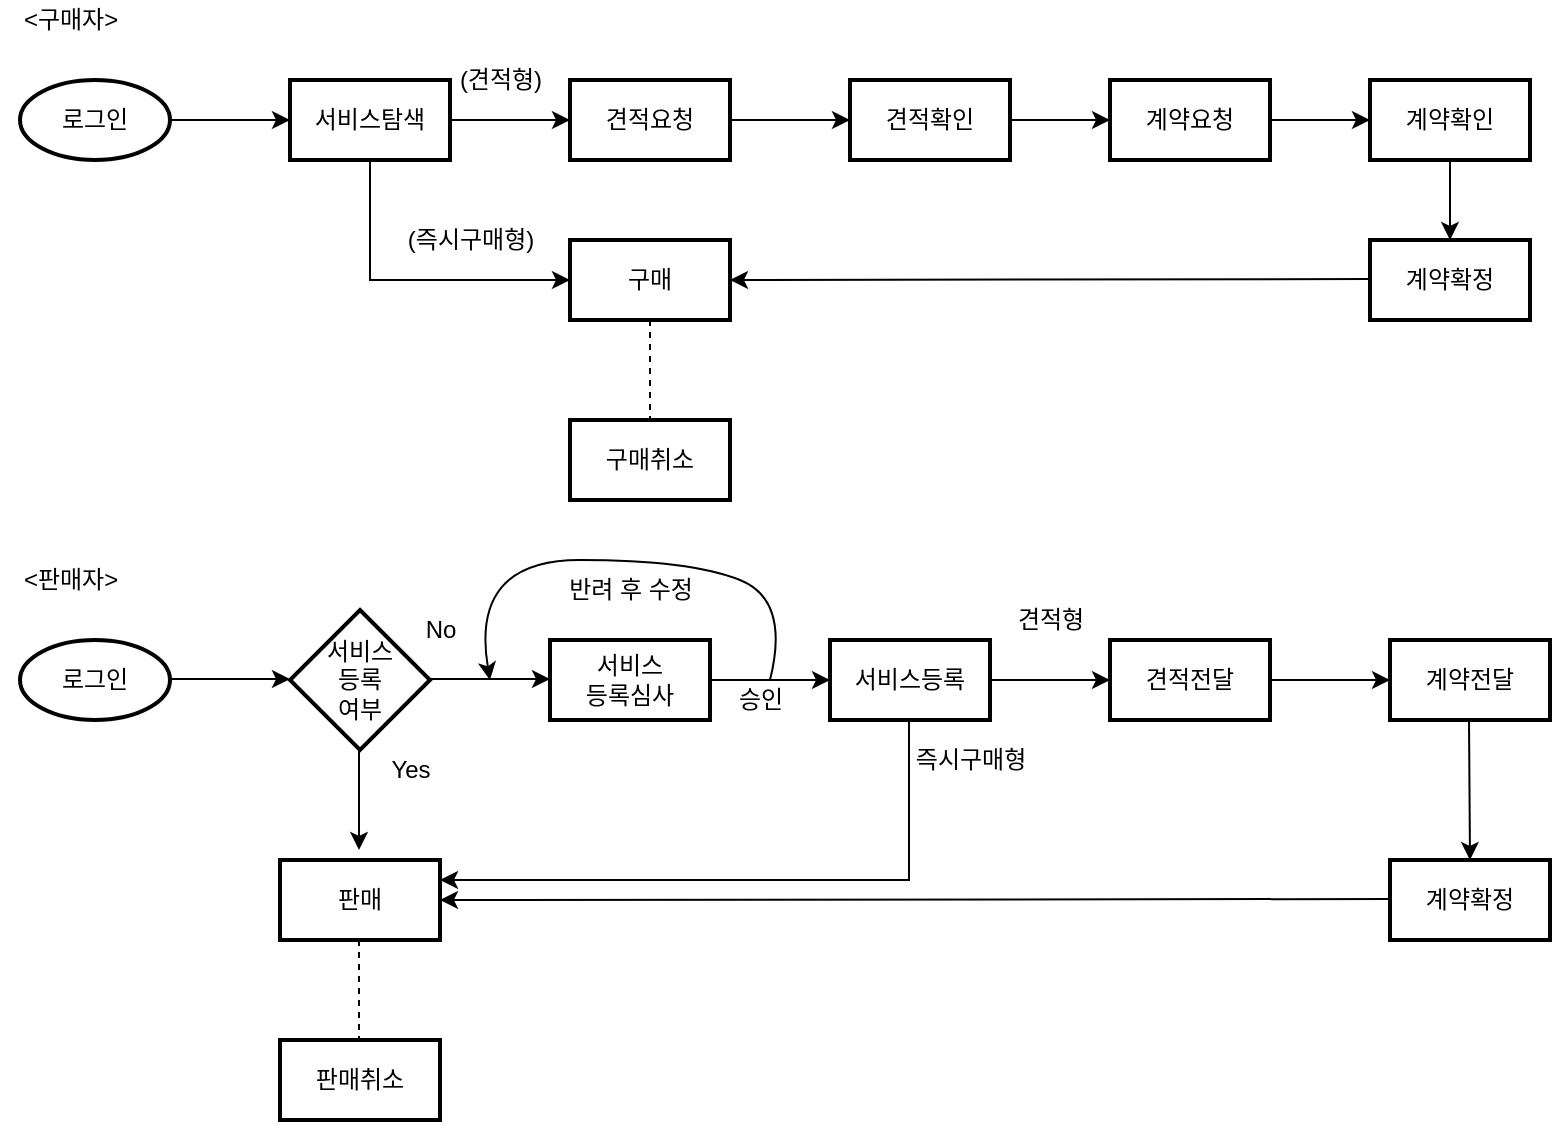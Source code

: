 <mxfile version="14.9.6" type="github">
  <diagram id="M5aYpJr7jo9P90h-YWN0" name="Page-1">
    <mxGraphModel dx="1038" dy="588" grid="1" gridSize="10" guides="1" tooltips="1" connect="1" arrows="1" fold="1" page="1" pageScale="1" pageWidth="827" pageHeight="1169" math="0" shadow="0">
      <root>
        <mxCell id="0" />
        <mxCell id="1" parent="0" />
        <mxCell id="rSPQiEW2BWppoo7q48J1-1" value="&amp;lt;구매자&amp;gt;" style="text;html=1;resizable=0;autosize=1;align=center;verticalAlign=middle;points=[];fillColor=none;strokeColor=none;rounded=0;" vertex="1" parent="1">
          <mxGeometry x="5" y="20" width="70" height="20" as="geometry" />
        </mxCell>
        <mxCell id="rSPQiEW2BWppoo7q48J1-2" value="&amp;lt;판매자&amp;gt;" style="text;html=1;resizable=0;autosize=1;align=center;verticalAlign=middle;points=[];fillColor=none;strokeColor=none;rounded=0;" vertex="1" parent="1">
          <mxGeometry x="5" y="300" width="70" height="20" as="geometry" />
        </mxCell>
        <mxCell id="rSPQiEW2BWppoo7q48J1-5" value="" style="edgeStyle=orthogonalEdgeStyle;rounded=0;orthogonalLoop=1;jettySize=auto;html=1;" edge="1" parent="1" source="rSPQiEW2BWppoo7q48J1-3" target="rSPQiEW2BWppoo7q48J1-4">
          <mxGeometry relative="1" as="geometry" />
        </mxCell>
        <mxCell id="rSPQiEW2BWppoo7q48J1-3" value="로그인" style="strokeWidth=2;html=1;shape=mxgraph.flowchart.start_1;whiteSpace=wrap;" vertex="1" parent="1">
          <mxGeometry x="15" y="60" width="75" height="40" as="geometry" />
        </mxCell>
        <mxCell id="rSPQiEW2BWppoo7q48J1-9" value="" style="edgeStyle=orthogonalEdgeStyle;rounded=0;orthogonalLoop=1;jettySize=auto;html=1;" edge="1" parent="1" source="rSPQiEW2BWppoo7q48J1-4">
          <mxGeometry relative="1" as="geometry">
            <mxPoint x="290" y="80" as="targetPoint" />
          </mxGeometry>
        </mxCell>
        <mxCell id="rSPQiEW2BWppoo7q48J1-11" value="" style="edgeStyle=orthogonalEdgeStyle;rounded=0;orthogonalLoop=1;jettySize=auto;html=1;entryX=0;entryY=0.5;entryDx=0;entryDy=0;" edge="1" parent="1" source="rSPQiEW2BWppoo7q48J1-4" target="rSPQiEW2BWppoo7q48J1-12">
          <mxGeometry relative="1" as="geometry">
            <mxPoint x="280" y="160" as="targetPoint" />
            <Array as="points">
              <mxPoint x="190" y="160" />
            </Array>
          </mxGeometry>
        </mxCell>
        <mxCell id="rSPQiEW2BWppoo7q48J1-4" value="서비스탐색" style="whiteSpace=wrap;html=1;strokeWidth=2;" vertex="1" parent="1">
          <mxGeometry x="150" y="60" width="80" height="40" as="geometry" />
        </mxCell>
        <mxCell id="rSPQiEW2BWppoo7q48J1-14" value="" style="edgeStyle=orthogonalEdgeStyle;rounded=0;orthogonalLoop=1;jettySize=auto;html=1;" edge="1" parent="1" source="rSPQiEW2BWppoo7q48J1-8">
          <mxGeometry relative="1" as="geometry">
            <mxPoint x="430" y="80" as="targetPoint" />
          </mxGeometry>
        </mxCell>
        <mxCell id="rSPQiEW2BWppoo7q48J1-8" value="견적요청" style="whiteSpace=wrap;html=1;strokeWidth=2;" vertex="1" parent="1">
          <mxGeometry x="290" y="60" width="80" height="40" as="geometry" />
        </mxCell>
        <mxCell id="rSPQiEW2BWppoo7q48J1-12" value="구매" style="whiteSpace=wrap;html=1;strokeWidth=2;" vertex="1" parent="1">
          <mxGeometry x="290" y="140" width="80" height="40" as="geometry" />
        </mxCell>
        <mxCell id="rSPQiEW2BWppoo7q48J1-16" value="" style="edgeStyle=orthogonalEdgeStyle;rounded=0;orthogonalLoop=1;jettySize=auto;html=1;" edge="1" parent="1" source="rSPQiEW2BWppoo7q48J1-13" target="rSPQiEW2BWppoo7q48J1-15">
          <mxGeometry relative="1" as="geometry" />
        </mxCell>
        <mxCell id="rSPQiEW2BWppoo7q48J1-13" value="견적확인" style="whiteSpace=wrap;html=1;strokeWidth=2;" vertex="1" parent="1">
          <mxGeometry x="430" y="60" width="80" height="40" as="geometry" />
        </mxCell>
        <mxCell id="rSPQiEW2BWppoo7q48J1-18" value="" style="edgeStyle=orthogonalEdgeStyle;rounded=0;orthogonalLoop=1;jettySize=auto;html=1;" edge="1" parent="1" source="rSPQiEW2BWppoo7q48J1-15" target="rSPQiEW2BWppoo7q48J1-17">
          <mxGeometry relative="1" as="geometry" />
        </mxCell>
        <mxCell id="rSPQiEW2BWppoo7q48J1-15" value="계약요청" style="whiteSpace=wrap;html=1;strokeWidth=2;" vertex="1" parent="1">
          <mxGeometry x="560" y="60" width="80" height="40" as="geometry" />
        </mxCell>
        <mxCell id="rSPQiEW2BWppoo7q48J1-22" value="" style="edgeStyle=orthogonalEdgeStyle;rounded=0;orthogonalLoop=1;jettySize=auto;html=1;" edge="1" parent="1" source="rSPQiEW2BWppoo7q48J1-17" target="rSPQiEW2BWppoo7q48J1-21">
          <mxGeometry relative="1" as="geometry" />
        </mxCell>
        <mxCell id="rSPQiEW2BWppoo7q48J1-17" value="계약확인" style="whiteSpace=wrap;html=1;strokeWidth=2;" vertex="1" parent="1">
          <mxGeometry x="690" y="60" width="80" height="40" as="geometry" />
        </mxCell>
        <mxCell id="rSPQiEW2BWppoo7q48J1-19" value="(견적형)" style="text;html=1;resizable=0;autosize=1;align=center;verticalAlign=middle;points=[];fillColor=none;strokeColor=none;rounded=0;" vertex="1" parent="1">
          <mxGeometry x="225" y="50" width="60" height="20" as="geometry" />
        </mxCell>
        <mxCell id="rSPQiEW2BWppoo7q48J1-20" value="(즉시구매형)" style="text;html=1;resizable=0;autosize=1;align=center;verticalAlign=middle;points=[];fillColor=none;strokeColor=none;rounded=0;" vertex="1" parent="1">
          <mxGeometry x="200" y="130" width="80" height="20" as="geometry" />
        </mxCell>
        <mxCell id="rSPQiEW2BWppoo7q48J1-21" value="계약확정" style="whiteSpace=wrap;html=1;strokeWidth=2;" vertex="1" parent="1">
          <mxGeometry x="690" y="140" width="80" height="40" as="geometry" />
        </mxCell>
        <mxCell id="rSPQiEW2BWppoo7q48J1-23" value="" style="edgeStyle=orthogonalEdgeStyle;rounded=0;orthogonalLoop=1;jettySize=auto;html=1;entryX=1;entryY=0.5;entryDx=0;entryDy=0;" edge="1" parent="1" target="rSPQiEW2BWppoo7q48J1-12">
          <mxGeometry relative="1" as="geometry">
            <mxPoint x="690" y="159.5" as="sourcePoint" />
            <mxPoint x="380" y="150" as="targetPoint" />
            <Array as="points" />
          </mxGeometry>
        </mxCell>
        <mxCell id="rSPQiEW2BWppoo7q48J1-24" value="" style="endArrow=none;dashed=1;html=1;entryX=0.5;entryY=0;entryDx=0;entryDy=0;" edge="1" parent="1" target="rSPQiEW2BWppoo7q48J1-25">
          <mxGeometry width="50" height="50" relative="1" as="geometry">
            <mxPoint x="330" y="180" as="sourcePoint" />
            <mxPoint x="330" y="230" as="targetPoint" />
          </mxGeometry>
        </mxCell>
        <mxCell id="rSPQiEW2BWppoo7q48J1-25" value="구매취소" style="whiteSpace=wrap;html=1;strokeWidth=2;" vertex="1" parent="1">
          <mxGeometry x="290" y="230" width="80" height="40" as="geometry" />
        </mxCell>
        <mxCell id="rSPQiEW2BWppoo7q48J1-26" value="로그인" style="strokeWidth=2;html=1;shape=mxgraph.flowchart.start_1;whiteSpace=wrap;" vertex="1" parent="1">
          <mxGeometry x="15" y="340" width="75" height="40" as="geometry" />
        </mxCell>
        <mxCell id="rSPQiEW2BWppoo7q48J1-30" value="" style="edgeStyle=orthogonalEdgeStyle;rounded=0;orthogonalLoop=1;jettySize=auto;html=1;" edge="1" parent="1">
          <mxGeometry relative="1" as="geometry">
            <mxPoint x="90" y="359.5" as="sourcePoint" />
            <mxPoint x="150" y="359.5" as="targetPoint" />
          </mxGeometry>
        </mxCell>
        <mxCell id="rSPQiEW2BWppoo7q48J1-31" value="서비스&lt;br&gt;등록&lt;br&gt;여부" style="strokeWidth=2;html=1;shape=mxgraph.flowchart.decision;whiteSpace=wrap;" vertex="1" parent="1">
          <mxGeometry x="150" y="325" width="70" height="70" as="geometry" />
        </mxCell>
        <mxCell id="rSPQiEW2BWppoo7q48J1-32" value="판매" style="whiteSpace=wrap;html=1;strokeWidth=2;" vertex="1" parent="1">
          <mxGeometry x="145" y="450" width="80" height="40" as="geometry" />
        </mxCell>
        <mxCell id="rSPQiEW2BWppoo7q48J1-35" value="" style="edgeStyle=orthogonalEdgeStyle;rounded=0;orthogonalLoop=1;jettySize=auto;html=1;" edge="1" parent="1">
          <mxGeometry relative="1" as="geometry">
            <mxPoint x="184.5" y="395" as="sourcePoint" />
            <mxPoint x="184.5" y="445" as="targetPoint" />
            <Array as="points">
              <mxPoint x="184.5" y="415" />
              <mxPoint x="184.5" y="415" />
            </Array>
          </mxGeometry>
        </mxCell>
        <mxCell id="rSPQiEW2BWppoo7q48J1-36" value="" style="endArrow=none;dashed=1;html=1;entryX=0.5;entryY=0;entryDx=0;entryDy=0;" edge="1" parent="1">
          <mxGeometry width="50" height="50" relative="1" as="geometry">
            <mxPoint x="184.5" y="490" as="sourcePoint" />
            <mxPoint x="184.5" y="540" as="targetPoint" />
          </mxGeometry>
        </mxCell>
        <mxCell id="rSPQiEW2BWppoo7q48J1-37" value="판매취소" style="whiteSpace=wrap;html=1;strokeWidth=2;" vertex="1" parent="1">
          <mxGeometry x="145" y="540" width="80" height="40" as="geometry" />
        </mxCell>
        <mxCell id="rSPQiEW2BWppoo7q48J1-38" value="Yes" style="text;html=1;resizable=0;autosize=1;align=center;verticalAlign=middle;points=[];fillColor=none;strokeColor=none;rounded=0;" vertex="1" parent="1">
          <mxGeometry x="195" y="395" width="30" height="20" as="geometry" />
        </mxCell>
        <mxCell id="rSPQiEW2BWppoo7q48J1-39" value="No" style="text;html=1;resizable=0;autosize=1;align=center;verticalAlign=middle;points=[];fillColor=none;strokeColor=none;rounded=0;" vertex="1" parent="1">
          <mxGeometry x="210" y="325" width="30" height="20" as="geometry" />
        </mxCell>
        <mxCell id="rSPQiEW2BWppoo7q48J1-40" value="" style="edgeStyle=orthogonalEdgeStyle;rounded=0;orthogonalLoop=1;jettySize=auto;html=1;" edge="1" parent="1">
          <mxGeometry relative="1" as="geometry">
            <mxPoint x="220" y="359.5" as="sourcePoint" />
            <mxPoint x="280" y="359.5" as="targetPoint" />
          </mxGeometry>
        </mxCell>
        <mxCell id="rSPQiEW2BWppoo7q48J1-43" value="" style="edgeStyle=orthogonalEdgeStyle;rounded=0;orthogonalLoop=1;jettySize=auto;html=1;" edge="1" parent="1" source="rSPQiEW2BWppoo7q48J1-41" target="rSPQiEW2BWppoo7q48J1-42">
          <mxGeometry relative="1" as="geometry" />
        </mxCell>
        <mxCell id="rSPQiEW2BWppoo7q48J1-41" value="서비스&lt;br&gt;등록심사" style="whiteSpace=wrap;html=1;strokeWidth=2;" vertex="1" parent="1">
          <mxGeometry x="280" y="340" width="80" height="40" as="geometry" />
        </mxCell>
        <mxCell id="rSPQiEW2BWppoo7q48J1-42" value="서비스등록" style="whiteSpace=wrap;html=1;strokeWidth=2;" vertex="1" parent="1">
          <mxGeometry x="420" y="340" width="80" height="40" as="geometry" />
        </mxCell>
        <mxCell id="rSPQiEW2BWppoo7q48J1-44" value="" style="curved=1;endArrow=classic;html=1;" edge="1" parent="1">
          <mxGeometry width="50" height="50" relative="1" as="geometry">
            <mxPoint x="390" y="360" as="sourcePoint" />
            <mxPoint x="250" y="360" as="targetPoint" />
            <Array as="points">
              <mxPoint x="400" y="320" />
              <mxPoint x="350" y="300" />
              <mxPoint x="240" y="300" />
            </Array>
          </mxGeometry>
        </mxCell>
        <mxCell id="rSPQiEW2BWppoo7q48J1-45" value="승인" style="text;html=1;resizable=0;autosize=1;align=center;verticalAlign=middle;points=[];fillColor=none;strokeColor=none;rounded=0;" vertex="1" parent="1">
          <mxGeometry x="365" y="360" width="40" height="20" as="geometry" />
        </mxCell>
        <mxCell id="rSPQiEW2BWppoo7q48J1-46" value="반려 후 수정" style="text;html=1;resizable=0;autosize=1;align=center;verticalAlign=middle;points=[];fillColor=none;strokeColor=none;rounded=0;" vertex="1" parent="1">
          <mxGeometry x="280" y="305" width="80" height="20" as="geometry" />
        </mxCell>
        <mxCell id="rSPQiEW2BWppoo7q48J1-47" value="" style="edgeStyle=orthogonalEdgeStyle;rounded=0;orthogonalLoop=1;jettySize=auto;html=1;" edge="1" parent="1">
          <mxGeometry relative="1" as="geometry">
            <mxPoint x="500" y="360" as="sourcePoint" />
            <mxPoint x="560" y="360" as="targetPoint" />
          </mxGeometry>
        </mxCell>
        <mxCell id="rSPQiEW2BWppoo7q48J1-48" value="견적전달" style="whiteSpace=wrap;html=1;strokeWidth=2;" vertex="1" parent="1">
          <mxGeometry x="560" y="340" width="80" height="40" as="geometry" />
        </mxCell>
        <mxCell id="rSPQiEW2BWppoo7q48J1-49" value="" style="edgeStyle=orthogonalEdgeStyle;rounded=0;orthogonalLoop=1;jettySize=auto;html=1;" edge="1" parent="1">
          <mxGeometry relative="1" as="geometry">
            <mxPoint x="640" y="360" as="sourcePoint" />
            <mxPoint x="700" y="360" as="targetPoint" />
          </mxGeometry>
        </mxCell>
        <mxCell id="rSPQiEW2BWppoo7q48J1-50" value="계약전달" style="whiteSpace=wrap;html=1;strokeWidth=2;" vertex="1" parent="1">
          <mxGeometry x="700" y="340" width="80" height="40" as="geometry" />
        </mxCell>
        <mxCell id="rSPQiEW2BWppoo7q48J1-51" value="" style="edgeStyle=orthogonalEdgeStyle;rounded=0;orthogonalLoop=1;jettySize=auto;html=1;entryX=0.5;entryY=0;entryDx=0;entryDy=0;" edge="1" parent="1" target="rSPQiEW2BWppoo7q48J1-52">
          <mxGeometry relative="1" as="geometry">
            <mxPoint x="739.5" y="380" as="sourcePoint" />
            <mxPoint x="739.5" y="420" as="targetPoint" />
          </mxGeometry>
        </mxCell>
        <mxCell id="rSPQiEW2BWppoo7q48J1-52" value="계약확정" style="whiteSpace=wrap;html=1;strokeWidth=2;" vertex="1" parent="1">
          <mxGeometry x="700" y="450" width="80" height="40" as="geometry" />
        </mxCell>
        <mxCell id="rSPQiEW2BWppoo7q48J1-54" value="" style="edgeStyle=orthogonalEdgeStyle;rounded=0;orthogonalLoop=1;jettySize=auto;html=1;entryX=1;entryY=0.5;entryDx=0;entryDy=0;" edge="1" parent="1" target="rSPQiEW2BWppoo7q48J1-32">
          <mxGeometry relative="1" as="geometry">
            <mxPoint x="700" y="469.5" as="sourcePoint" />
            <mxPoint x="380" y="470" as="targetPoint" />
            <Array as="points" />
          </mxGeometry>
        </mxCell>
        <mxCell id="rSPQiEW2BWppoo7q48J1-55" value="" style="edgeStyle=orthogonalEdgeStyle;rounded=0;orthogonalLoop=1;jettySize=auto;html=1;entryX=1;entryY=0.25;entryDx=0;entryDy=0;" edge="1" parent="1" target="rSPQiEW2BWppoo7q48J1-32">
          <mxGeometry relative="1" as="geometry">
            <mxPoint x="459.5" y="380" as="sourcePoint" />
            <mxPoint x="459.5" y="430" as="targetPoint" />
            <Array as="points">
              <mxPoint x="460" y="460" />
            </Array>
          </mxGeometry>
        </mxCell>
        <mxCell id="rSPQiEW2BWppoo7q48J1-56" value="즉시구매형" style="text;html=1;resizable=0;autosize=1;align=center;verticalAlign=middle;points=[];fillColor=none;strokeColor=none;rounded=0;" vertex="1" parent="1">
          <mxGeometry x="450" y="390" width="80" height="20" as="geometry" />
        </mxCell>
        <mxCell id="rSPQiEW2BWppoo7q48J1-57" value="견적형" style="text;html=1;resizable=0;autosize=1;align=center;verticalAlign=middle;points=[];fillColor=none;strokeColor=none;rounded=0;" vertex="1" parent="1">
          <mxGeometry x="505" y="320" width="50" height="20" as="geometry" />
        </mxCell>
      </root>
    </mxGraphModel>
  </diagram>
</mxfile>
